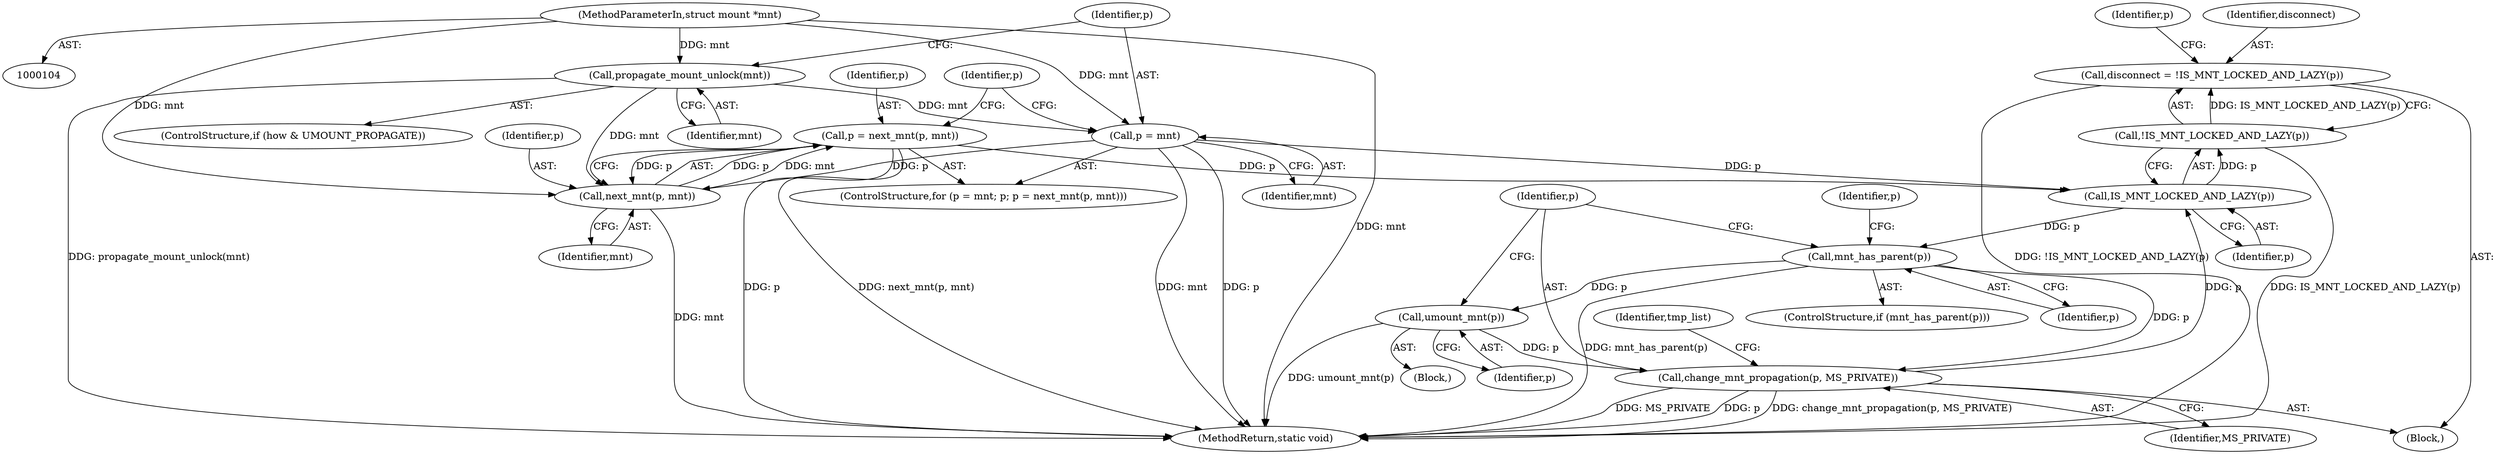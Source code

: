 digraph "0_linux_e0c9c0afd2fc958ffa34b697972721d81df8a56f_0@API" {
"1000192" [label="(Call,disconnect = !IS_MNT_LOCKED_AND_LAZY(p))"];
"1000194" [label="(Call,!IS_MNT_LOCKED_AND_LAZY(p))"];
"1000195" [label="(Call,IS_MNT_LOCKED_AND_LAZY(p))"];
"1000122" [label="(Call,p = next_mnt(p, mnt))"];
"1000124" [label="(Call,next_mnt(p, mnt))"];
"1000118" [label="(Call,p = mnt)"];
"1000115" [label="(Call,propagate_mount_unlock(mnt))"];
"1000105" [label="(MethodParameterIn,struct mount *mnt)"];
"1000242" [label="(Call,change_mnt_propagation(p, MS_PRIVATE))"];
"1000214" [label="(Call,mnt_has_parent(p))"];
"1000240" [label="(Call,umount_mnt(p))"];
"1000195" [label="(Call,IS_MNT_LOCKED_AND_LAZY(p))"];
"1000245" [label="(MethodReturn,static void)"];
"1000193" [label="(Identifier,disconnect)"];
"1000117" [label="(ControlStructure,for (p = mnt; p; p = next_mnt(p, mnt)))"];
"1000119" [label="(Identifier,p)"];
"1000196" [label="(Identifier,p)"];
"1000122" [label="(Call,p = next_mnt(p, mnt))"];
"1000120" [label="(Identifier,mnt)"];
"1000159" [label="(Identifier,tmp_list)"];
"1000192" [label="(Call,disconnect = !IS_MNT_LOCKED_AND_LAZY(p))"];
"1000241" [label="(Identifier,p)"];
"1000239" [label="(Block,)"];
"1000200" [label="(Identifier,p)"];
"1000213" [label="(ControlStructure,if (mnt_has_parent(p)))"];
"1000240" [label="(Call,umount_mnt(p))"];
"1000219" [label="(Identifier,p)"];
"1000244" [label="(Identifier,MS_PRIVATE)"];
"1000125" [label="(Identifier,p)"];
"1000243" [label="(Identifier,p)"];
"1000242" [label="(Call,change_mnt_propagation(p, MS_PRIVATE))"];
"1000160" [label="(Block,)"];
"1000116" [label="(Identifier,mnt)"];
"1000118" [label="(Call,p = mnt)"];
"1000215" [label="(Identifier,p)"];
"1000115" [label="(Call,propagate_mount_unlock(mnt))"];
"1000121" [label="(Identifier,p)"];
"1000194" [label="(Call,!IS_MNT_LOCKED_AND_LAZY(p))"];
"1000105" [label="(MethodParameterIn,struct mount *mnt)"];
"1000123" [label="(Identifier,p)"];
"1000124" [label="(Call,next_mnt(p, mnt))"];
"1000126" [label="(Identifier,mnt)"];
"1000214" [label="(Call,mnt_has_parent(p))"];
"1000111" [label="(ControlStructure,if (how & UMOUNT_PROPAGATE))"];
"1000192" -> "1000160"  [label="AST: "];
"1000192" -> "1000194"  [label="CFG: "];
"1000193" -> "1000192"  [label="AST: "];
"1000194" -> "1000192"  [label="AST: "];
"1000200" -> "1000192"  [label="CFG: "];
"1000192" -> "1000245"  [label="DDG: !IS_MNT_LOCKED_AND_LAZY(p)"];
"1000194" -> "1000192"  [label="DDG: IS_MNT_LOCKED_AND_LAZY(p)"];
"1000194" -> "1000195"  [label="CFG: "];
"1000195" -> "1000194"  [label="AST: "];
"1000194" -> "1000245"  [label="DDG: IS_MNT_LOCKED_AND_LAZY(p)"];
"1000195" -> "1000194"  [label="DDG: p"];
"1000195" -> "1000196"  [label="CFG: "];
"1000196" -> "1000195"  [label="AST: "];
"1000122" -> "1000195"  [label="DDG: p"];
"1000118" -> "1000195"  [label="DDG: p"];
"1000242" -> "1000195"  [label="DDG: p"];
"1000195" -> "1000214"  [label="DDG: p"];
"1000122" -> "1000117"  [label="AST: "];
"1000122" -> "1000124"  [label="CFG: "];
"1000123" -> "1000122"  [label="AST: "];
"1000124" -> "1000122"  [label="AST: "];
"1000121" -> "1000122"  [label="CFG: "];
"1000122" -> "1000245"  [label="DDG: p"];
"1000122" -> "1000245"  [label="DDG: next_mnt(p, mnt)"];
"1000124" -> "1000122"  [label="DDG: p"];
"1000124" -> "1000122"  [label="DDG: mnt"];
"1000122" -> "1000124"  [label="DDG: p"];
"1000124" -> "1000126"  [label="CFG: "];
"1000125" -> "1000124"  [label="AST: "];
"1000126" -> "1000124"  [label="AST: "];
"1000124" -> "1000245"  [label="DDG: mnt"];
"1000118" -> "1000124"  [label="DDG: p"];
"1000105" -> "1000124"  [label="DDG: mnt"];
"1000115" -> "1000124"  [label="DDG: mnt"];
"1000118" -> "1000117"  [label="AST: "];
"1000118" -> "1000120"  [label="CFG: "];
"1000119" -> "1000118"  [label="AST: "];
"1000120" -> "1000118"  [label="AST: "];
"1000121" -> "1000118"  [label="CFG: "];
"1000118" -> "1000245"  [label="DDG: p"];
"1000118" -> "1000245"  [label="DDG: mnt"];
"1000115" -> "1000118"  [label="DDG: mnt"];
"1000105" -> "1000118"  [label="DDG: mnt"];
"1000115" -> "1000111"  [label="AST: "];
"1000115" -> "1000116"  [label="CFG: "];
"1000116" -> "1000115"  [label="AST: "];
"1000119" -> "1000115"  [label="CFG: "];
"1000115" -> "1000245"  [label="DDG: propagate_mount_unlock(mnt)"];
"1000105" -> "1000115"  [label="DDG: mnt"];
"1000105" -> "1000104"  [label="AST: "];
"1000105" -> "1000245"  [label="DDG: mnt"];
"1000242" -> "1000160"  [label="AST: "];
"1000242" -> "1000244"  [label="CFG: "];
"1000243" -> "1000242"  [label="AST: "];
"1000244" -> "1000242"  [label="AST: "];
"1000159" -> "1000242"  [label="CFG: "];
"1000242" -> "1000245"  [label="DDG: change_mnt_propagation(p, MS_PRIVATE)"];
"1000242" -> "1000245"  [label="DDG: MS_PRIVATE"];
"1000242" -> "1000245"  [label="DDG: p"];
"1000214" -> "1000242"  [label="DDG: p"];
"1000240" -> "1000242"  [label="DDG: p"];
"1000214" -> "1000213"  [label="AST: "];
"1000214" -> "1000215"  [label="CFG: "];
"1000215" -> "1000214"  [label="AST: "];
"1000219" -> "1000214"  [label="CFG: "];
"1000243" -> "1000214"  [label="CFG: "];
"1000214" -> "1000245"  [label="DDG: mnt_has_parent(p)"];
"1000214" -> "1000240"  [label="DDG: p"];
"1000240" -> "1000239"  [label="AST: "];
"1000240" -> "1000241"  [label="CFG: "];
"1000241" -> "1000240"  [label="AST: "];
"1000243" -> "1000240"  [label="CFG: "];
"1000240" -> "1000245"  [label="DDG: umount_mnt(p)"];
}
